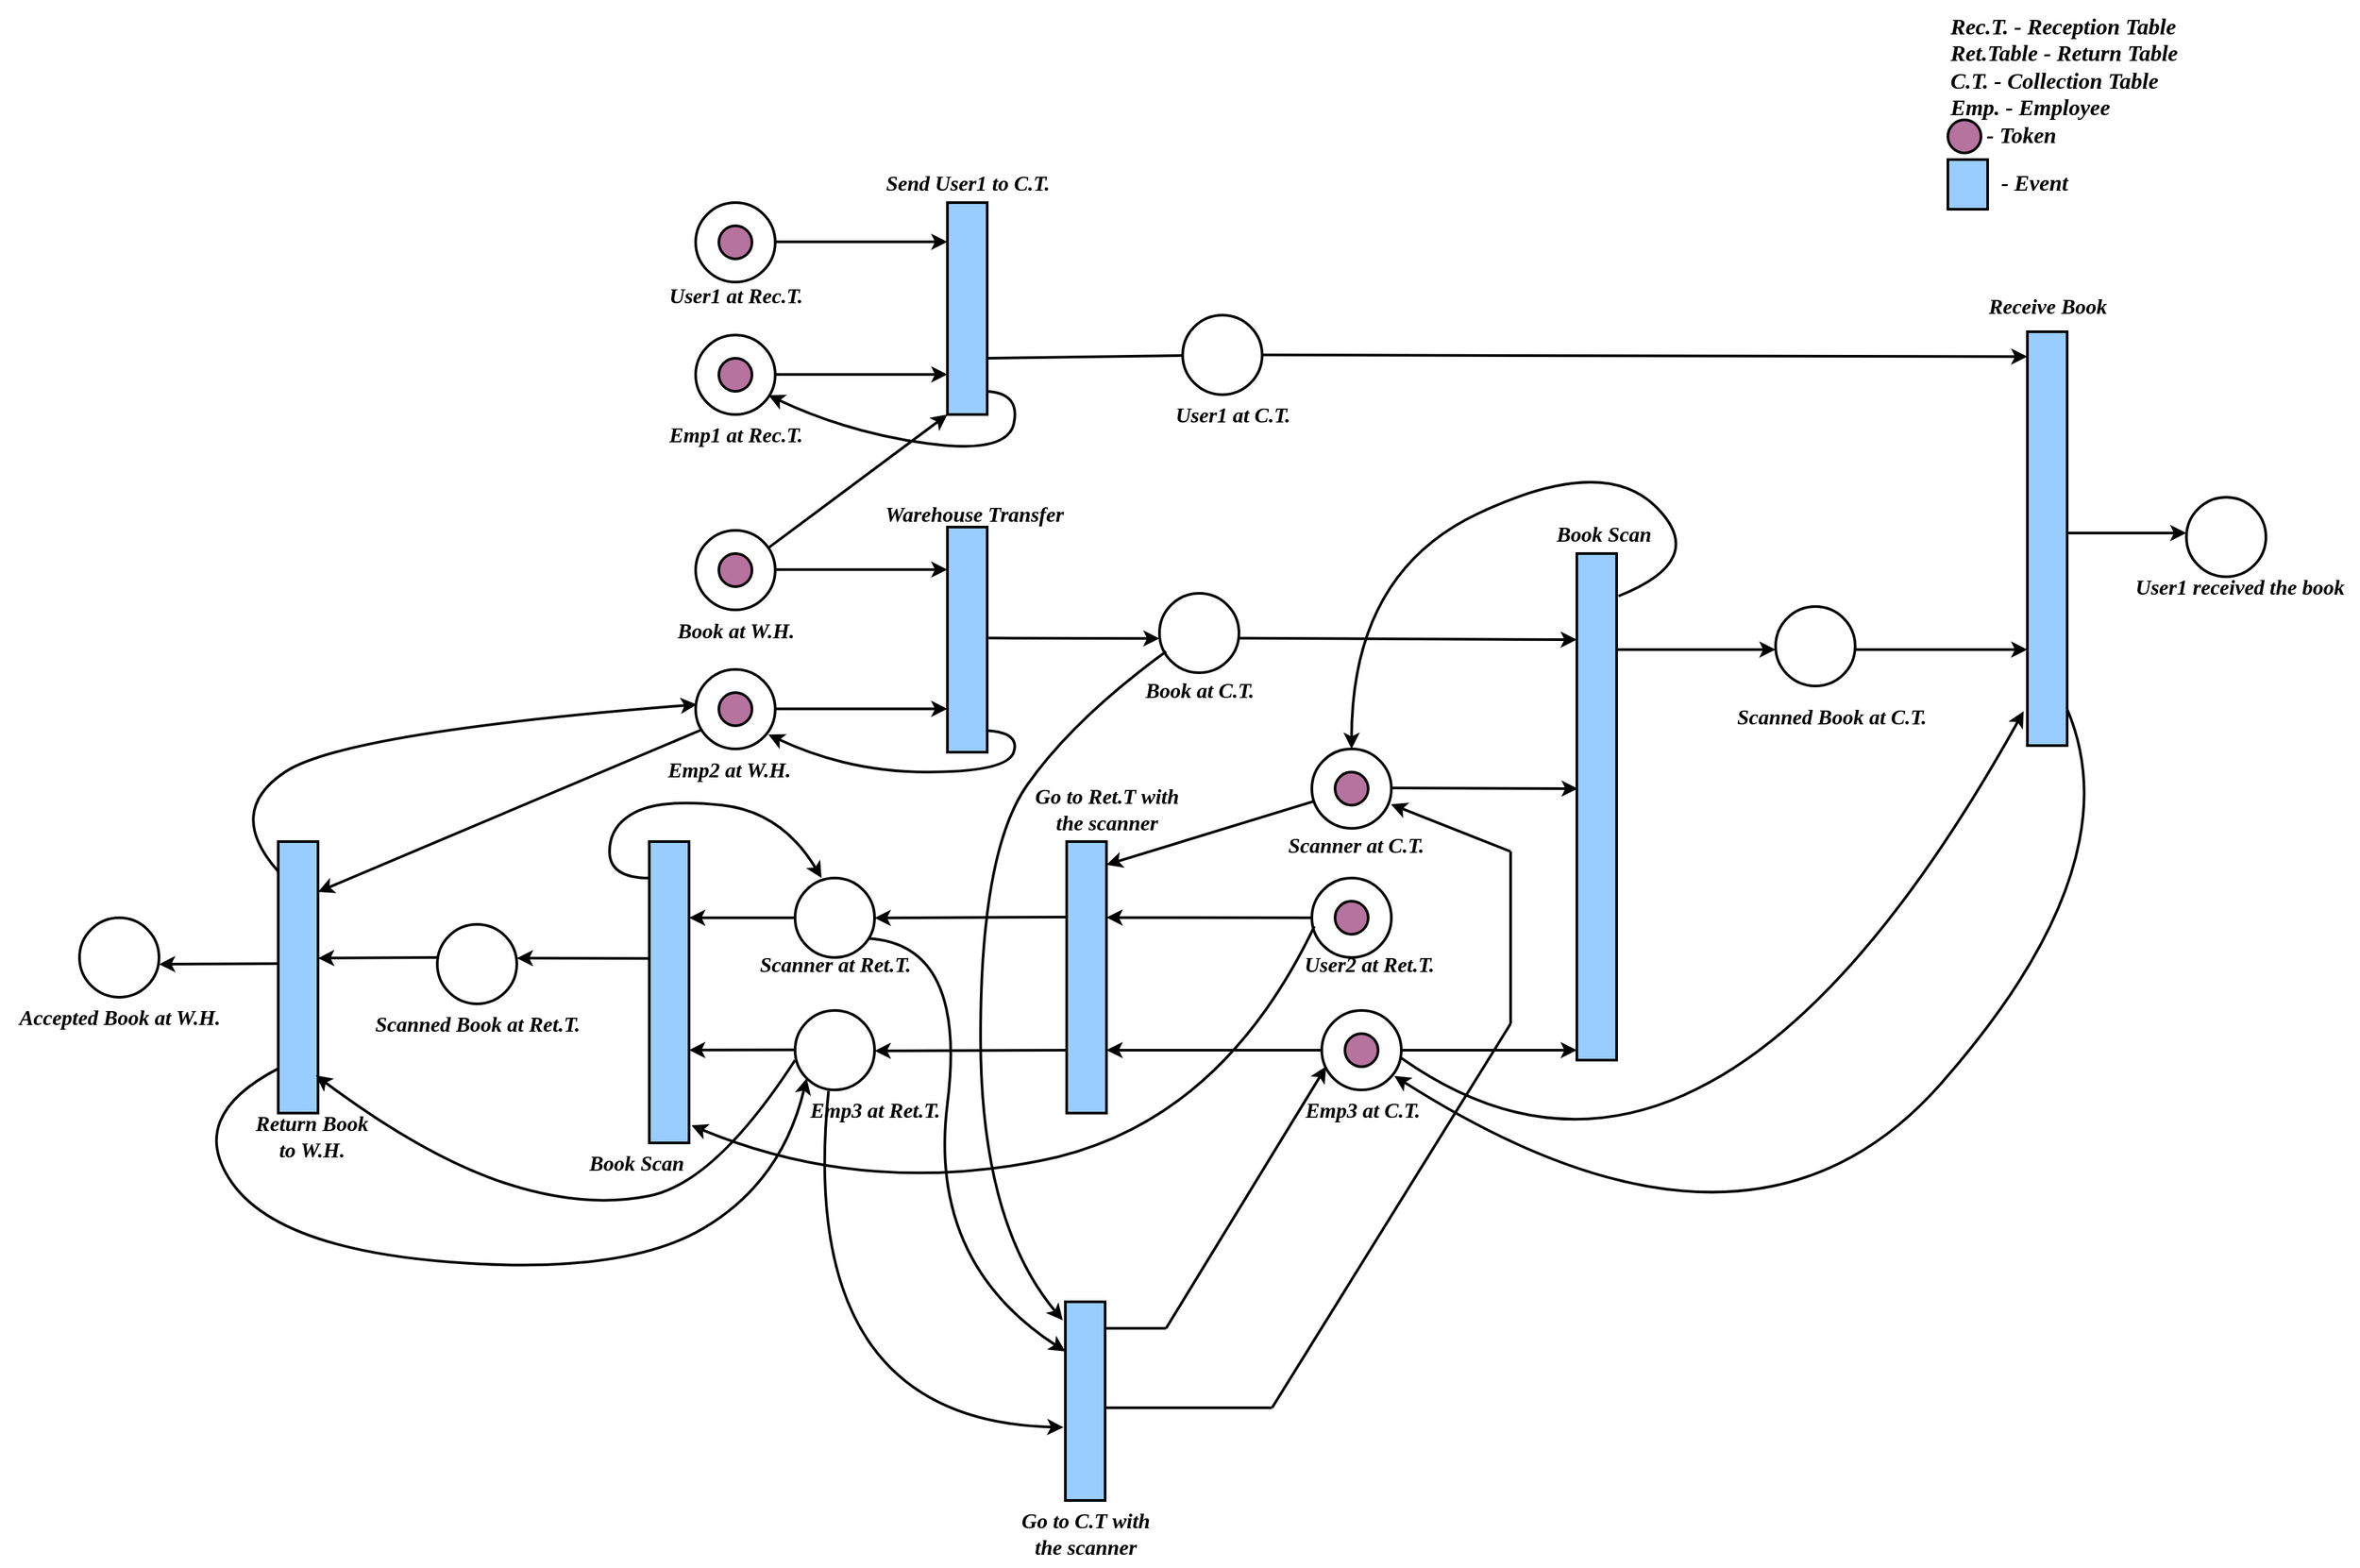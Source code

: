 <mxfile version="20.2.7" type="github">
  <diagram id="Ibv2He6hsy1mGw0Whq99" name="Page-1">
    <mxGraphModel dx="2858" dy="1053" grid="1" gridSize="10" guides="1" tooltips="1" connect="1" arrows="1" fold="1" page="1" pageScale="1" pageWidth="827" pageHeight="1169" math="0" shadow="0">
      <root>
        <mxCell id="0" />
        <mxCell id="1" parent="0" />
        <mxCell id="61GDngIpuByPLfd18OBp-8" value="" style="endArrow=classic;html=1;rounded=0;strokeWidth=2;" parent="1" edge="1">
          <mxGeometry width="50" height="50" relative="1" as="geometry">
            <mxPoint x="205" y="259.58" as="sourcePoint" />
            <mxPoint x="335" y="259.58" as="targetPoint" />
          </mxGeometry>
        </mxCell>
        <mxCell id="61GDngIpuByPLfd18OBp-9" value="" style="endArrow=classic;html=1;rounded=0;strokeWidth=2;" parent="1" edge="1">
          <mxGeometry width="50" height="50" relative="1" as="geometry">
            <mxPoint x="205" y="359.75" as="sourcePoint" />
            <mxPoint x="335" y="359.75" as="targetPoint" />
          </mxGeometry>
        </mxCell>
        <mxCell id="61GDngIpuByPLfd18OBp-10" value="" style="rounded=0;whiteSpace=wrap;html=1;fillColor=#99CCFF;fillStyle=solid;strokeWidth=2;" parent="1" vertex="1">
          <mxGeometry x="335" y="475" width="30" height="170" as="geometry" />
        </mxCell>
        <mxCell id="61GDngIpuByPLfd18OBp-11" value="" style="endArrow=classic;html=1;rounded=0;strokeWidth=2;" parent="1" edge="1">
          <mxGeometry width="50" height="50" relative="1" as="geometry">
            <mxPoint x="205" y="612.26" as="sourcePoint" />
            <mxPoint x="335" y="612.26" as="targetPoint" />
          </mxGeometry>
        </mxCell>
        <mxCell id="61GDngIpuByPLfd18OBp-12" value="" style="endArrow=classic;html=1;rounded=0;entryX=0;entryY=1;entryDx=0;entryDy=0;exitX=0.908;exitY=0.225;exitDx=0;exitDy=0;exitPerimeter=0;strokeWidth=2;" parent="1" source="61GDngIpuByPLfd18OBp-15" target="61GDngIpuByPLfd18OBp-13" edge="1">
          <mxGeometry width="50" height="50" relative="1" as="geometry">
            <mxPoint x="198.08" y="530.56" as="sourcePoint" />
            <mxPoint x="330" y="530.0" as="targetPoint" />
          </mxGeometry>
        </mxCell>
        <mxCell id="61GDngIpuByPLfd18OBp-13" value="" style="rounded=0;whiteSpace=wrap;html=1;fillColor=#99CCFF;fillStyle=solid;strokeWidth=2;" parent="1" vertex="1">
          <mxGeometry x="335" y="230" width="30" height="160" as="geometry" />
        </mxCell>
        <mxCell id="61GDngIpuByPLfd18OBp-15" value="" style="ellipse;whiteSpace=wrap;html=1;aspect=fixed;strokeWidth=2;" parent="1" vertex="1">
          <mxGeometry x="145" y="477.5" width="60" height="60" as="geometry" />
        </mxCell>
        <mxCell id="61GDngIpuByPLfd18OBp-16" value="" style="ellipse;whiteSpace=wrap;html=1;aspect=fixed;fillColor=#B5739D;strokeWidth=2;" parent="1" vertex="1">
          <mxGeometry x="162.5" y="495" width="25" height="25" as="geometry" />
        </mxCell>
        <mxCell id="61GDngIpuByPLfd18OBp-17" value="" style="ellipse;whiteSpace=wrap;html=1;aspect=fixed;strokeWidth=2;" parent="1" vertex="1">
          <mxGeometry x="145" y="582.5" width="60" height="60" as="geometry" />
        </mxCell>
        <mxCell id="61GDngIpuByPLfd18OBp-18" value="" style="ellipse;whiteSpace=wrap;html=1;aspect=fixed;fillColor=#B5739D;strokeWidth=2;" parent="1" vertex="1">
          <mxGeometry x="162.5" y="600" width="25" height="25" as="geometry" />
        </mxCell>
        <mxCell id="61GDngIpuByPLfd18OBp-19" value="" style="ellipse;whiteSpace=wrap;html=1;aspect=fixed;strokeWidth=2;" parent="1" vertex="1">
          <mxGeometry x="145" y="330" width="60" height="60" as="geometry" />
        </mxCell>
        <mxCell id="61GDngIpuByPLfd18OBp-20" value="" style="ellipse;whiteSpace=wrap;html=1;aspect=fixed;fillColor=#B5739D;strokeWidth=2;" parent="1" vertex="1">
          <mxGeometry x="162.5" y="347.5" width="25" height="25" as="geometry" />
        </mxCell>
        <mxCell id="61GDngIpuByPLfd18OBp-21" value="" style="ellipse;whiteSpace=wrap;html=1;aspect=fixed;strokeWidth=2;" parent="1" vertex="1">
          <mxGeometry x="145" y="230" width="60" height="60" as="geometry" />
        </mxCell>
        <mxCell id="61GDngIpuByPLfd18OBp-22" value="" style="ellipse;whiteSpace=wrap;html=1;aspect=fixed;fillColor=#B5739D;strokeWidth=2;" parent="1" vertex="1">
          <mxGeometry x="162.5" y="247.5" width="25" height="25" as="geometry" />
        </mxCell>
        <mxCell id="61GDngIpuByPLfd18OBp-25" value="" style="endArrow=classic;html=1;rounded=0;strokeWidth=2;exitX=1.038;exitY=0.493;exitDx=0;exitDy=0;exitPerimeter=0;entryX=0.001;entryY=0.568;entryDx=0;entryDy=0;entryPerimeter=0;" parent="1" source="61GDngIpuByPLfd18OBp-10" edge="1" target="61GDngIpuByPLfd18OBp-26">
          <mxGeometry width="50" height="50" relative="1" as="geometry">
            <mxPoint x="370" y="559" as="sourcePoint" />
            <mxPoint x="490" y="559.29" as="targetPoint" />
          </mxGeometry>
        </mxCell>
        <mxCell id="61GDngIpuByPLfd18OBp-26" value="" style="ellipse;whiteSpace=wrap;html=1;aspect=fixed;strokeWidth=2;" parent="1" vertex="1">
          <mxGeometry x="495" y="525" width="60" height="60" as="geometry" />
        </mxCell>
        <mxCell id="61GDngIpuByPLfd18OBp-28" value="" style="rounded=0;whiteSpace=wrap;html=1;fillColor=#99CCFF;fillStyle=solid;strokeWidth=2;" parent="1" vertex="1">
          <mxGeometry x="1150" y="327.5" width="30" height="312.5" as="geometry" />
        </mxCell>
        <mxCell id="61GDngIpuByPLfd18OBp-29" value="" style="endArrow=classic;html=1;rounded=0;entryX=0;entryY=0.17;entryDx=0;entryDy=0;entryPerimeter=0;strokeWidth=2;exitX=1.003;exitY=0.565;exitDx=0;exitDy=0;exitPerimeter=0;" parent="1" target="61GDngIpuByPLfd18OBp-35" edge="1" source="61GDngIpuByPLfd18OBp-26">
          <mxGeometry width="50" height="50" relative="1" as="geometry">
            <mxPoint x="550" y="557" as="sourcePoint" />
            <mxPoint x="680.0" y="557.14" as="targetPoint" />
          </mxGeometry>
        </mxCell>
        <mxCell id="61GDngIpuByPLfd18OBp-30" value="" style="endArrow=classic;html=1;rounded=0;strokeWidth=2;" parent="1" edge="1">
          <mxGeometry width="50" height="50" relative="1" as="geometry">
            <mxPoint x="830" y="567.5" as="sourcePoint" />
            <mxPoint x="960.0" y="567.5" as="targetPoint" />
          </mxGeometry>
        </mxCell>
        <mxCell id="61GDngIpuByPLfd18OBp-31" value="" style="ellipse;whiteSpace=wrap;html=1;aspect=fixed;strokeWidth=2;" parent="1" vertex="1">
          <mxGeometry x="1270" y="452.5" width="60" height="60" as="geometry" />
        </mxCell>
        <mxCell id="61GDngIpuByPLfd18OBp-33" value="" style="endArrow=classic;html=1;rounded=0;strokeWidth=2;" parent="1" edge="1">
          <mxGeometry width="50" height="50" relative="1" as="geometry">
            <mxPoint x="1020" y="567.5" as="sourcePoint" />
            <mxPoint x="1150" y="567.5" as="targetPoint" />
          </mxGeometry>
        </mxCell>
        <mxCell id="61GDngIpuByPLfd18OBp-34" value="" style="endArrow=classic;html=1;rounded=0;startArrow=none;strokeWidth=2;entryX=0;entryY=0.06;entryDx=0;entryDy=0;entryPerimeter=0;" parent="1" source="uEwCR89rbXlBpg6kq5fm-10" edge="1" target="61GDngIpuByPLfd18OBp-28">
          <mxGeometry width="50" height="50" relative="1" as="geometry">
            <mxPoint x="365" y="347.5" as="sourcePoint" />
            <mxPoint x="1030" y="345" as="targetPoint" />
          </mxGeometry>
        </mxCell>
        <mxCell id="61GDngIpuByPLfd18OBp-35" value="" style="rounded=0;whiteSpace=wrap;html=1;fillColor=#99CCFF;fillStyle=solid;strokeWidth=2;" parent="1" vertex="1">
          <mxGeometry x="810" y="495" width="30" height="382.5" as="geometry" />
        </mxCell>
        <mxCell id="61GDngIpuByPLfd18OBp-36" value="" style="ellipse;whiteSpace=wrap;html=1;aspect=fixed;strokeWidth=2;" parent="1" vertex="1">
          <mxGeometry x="610" y="642.5" width="60" height="60" as="geometry" />
        </mxCell>
        <mxCell id="61GDngIpuByPLfd18OBp-37" value="" style="ellipse;whiteSpace=wrap;html=1;aspect=fixed;strokeWidth=2;" parent="1" vertex="1">
          <mxGeometry x="617.5" y="840" width="60" height="60" as="geometry" />
        </mxCell>
        <mxCell id="61GDngIpuByPLfd18OBp-38" value="" style="endArrow=classic;html=1;rounded=0;entryX=0.024;entryY=0.464;entryDx=0;entryDy=0;entryPerimeter=0;strokeWidth=2;" parent="1" edge="1" target="61GDngIpuByPLfd18OBp-35">
          <mxGeometry width="50" height="50" relative="1" as="geometry">
            <mxPoint x="670" y="672.02" as="sourcePoint" />
            <mxPoint x="806.67" y="672.157" as="targetPoint" />
          </mxGeometry>
        </mxCell>
        <mxCell id="61GDngIpuByPLfd18OBp-39" value="" style="endArrow=classic;html=1;rounded=0;exitX=1;exitY=0.5;exitDx=0;exitDy=0;strokeWidth=2;" parent="1" source="61GDngIpuByPLfd18OBp-37" edge="1">
          <mxGeometry width="50" height="50" relative="1" as="geometry">
            <mxPoint x="680.83" y="869.52" as="sourcePoint" />
            <mxPoint x="810" y="870" as="targetPoint" />
          </mxGeometry>
        </mxCell>
        <mxCell id="61GDngIpuByPLfd18OBp-40" value="" style="ellipse;whiteSpace=wrap;html=1;aspect=fixed;fillColor=#B5739D;strokeWidth=2;" parent="1" vertex="1">
          <mxGeometry x="627.5" y="660" width="25" height="25" as="geometry" />
        </mxCell>
        <mxCell id="61GDngIpuByPLfd18OBp-41" value="" style="ellipse;whiteSpace=wrap;html=1;aspect=fixed;fillColor=#B5739D;strokeWidth=2;" parent="1" vertex="1">
          <mxGeometry x="635" y="857.5" width="25" height="25" as="geometry" />
        </mxCell>
        <mxCell id="61GDngIpuByPLfd18OBp-42" value="" style="endArrow=classic;html=1;rounded=0;strokeWidth=2;exitX=0;exitY=0.5;exitDx=0;exitDy=0;entryX=0.999;entryY=0.768;entryDx=0;entryDy=0;entryPerimeter=0;" parent="1" edge="1" target="61GDngIpuByPLfd18OBp-45" source="61GDngIpuByPLfd18OBp-37">
          <mxGeometry width="50" height="50" relative="1" as="geometry">
            <mxPoint x="552.5" y="869.52" as="sourcePoint" />
            <mxPoint x="462.5" y="870" as="targetPoint" />
          </mxGeometry>
        </mxCell>
        <mxCell id="61GDngIpuByPLfd18OBp-43" value="" style="endArrow=classic;html=1;rounded=0;strokeWidth=2;startArrow=none;exitX=0.038;exitY=0.655;exitDx=0;exitDy=0;exitPerimeter=0;" parent="1" edge="1" source="61GDngIpuByPLfd18OBp-36">
          <mxGeometry width="50" height="50" relative="1" as="geometry">
            <mxPoint x="487.118" y="712.5" as="sourcePoint" />
            <mxPoint x="455" y="730" as="targetPoint" />
          </mxGeometry>
        </mxCell>
        <mxCell id="61GDngIpuByPLfd18OBp-45" value="" style="rounded=0;whiteSpace=wrap;html=1;fillColor=#99CCFF;fillStyle=solid;strokeWidth=2;" parent="1" vertex="1">
          <mxGeometry x="425" y="712.5" width="30" height="205" as="geometry" />
        </mxCell>
        <mxCell id="61GDngIpuByPLfd18OBp-46" value="" style="ellipse;whiteSpace=wrap;html=1;aspect=fixed;strokeWidth=2;" parent="1" vertex="1">
          <mxGeometry x="610" y="740" width="60" height="60" as="geometry" />
        </mxCell>
        <mxCell id="61GDngIpuByPLfd18OBp-47" value="" style="ellipse;whiteSpace=wrap;html=1;aspect=fixed;fillColor=#B5739D;strokeWidth=2;" parent="1" vertex="1">
          <mxGeometry x="627.5" y="757.5" width="25" height="25" as="geometry" />
        </mxCell>
        <mxCell id="61GDngIpuByPLfd18OBp-48" value="" style="endArrow=classic;html=1;rounded=0;strokeWidth=2;exitX=0;exitY=0.5;exitDx=0;exitDy=0;" parent="1" edge="1" source="61GDngIpuByPLfd18OBp-46">
          <mxGeometry width="50" height="50" relative="1" as="geometry">
            <mxPoint x="545" y="769.33" as="sourcePoint" />
            <mxPoint x="455" y="769.81" as="targetPoint" />
          </mxGeometry>
        </mxCell>
        <mxCell id="61GDngIpuByPLfd18OBp-49" value="" style="ellipse;whiteSpace=wrap;html=1;aspect=fixed;strokeWidth=2;" parent="1" vertex="1">
          <mxGeometry x="220" y="740" width="60" height="60" as="geometry" />
        </mxCell>
        <mxCell id="61GDngIpuByPLfd18OBp-51" value="" style="endArrow=classic;html=1;rounded=0;strokeWidth=2;exitX=-0.016;exitY=0.278;exitDx=0;exitDy=0;exitPerimeter=0;" parent="1" edge="1" source="61GDngIpuByPLfd18OBp-45">
          <mxGeometry width="50" height="50" relative="1" as="geometry">
            <mxPoint x="420" y="770" as="sourcePoint" />
            <mxPoint x="280" y="770.15" as="targetPoint" />
          </mxGeometry>
        </mxCell>
        <mxCell id="61GDngIpuByPLfd18OBp-52" value="" style="ellipse;whiteSpace=wrap;html=1;aspect=fixed;strokeWidth=2;" parent="1" vertex="1">
          <mxGeometry x="220" y="840" width="60" height="60" as="geometry" />
        </mxCell>
        <mxCell id="61GDngIpuByPLfd18OBp-54" value="" style="endArrow=classic;html=1;rounded=0;strokeWidth=2;exitX=-0.018;exitY=0.768;exitDx=0;exitDy=0;exitPerimeter=0;" parent="1" edge="1" source="61GDngIpuByPLfd18OBp-45">
          <mxGeometry width="50" height="50" relative="1" as="geometry">
            <mxPoint x="420" y="870" as="sourcePoint" />
            <mxPoint x="280" y="870.48" as="targetPoint" />
          </mxGeometry>
        </mxCell>
        <mxCell id="61GDngIpuByPLfd18OBp-56" value="" style="endArrow=classic;html=1;rounded=0;strokeWidth=2;" parent="1" edge="1">
          <mxGeometry width="50" height="50" relative="1" as="geometry">
            <mxPoint x="220" y="770" as="sourcePoint" />
            <mxPoint x="140" y="770.0" as="targetPoint" />
          </mxGeometry>
        </mxCell>
        <mxCell id="61GDngIpuByPLfd18OBp-57" value="" style="endArrow=classic;html=1;rounded=0;strokeWidth=2;" parent="1" edge="1">
          <mxGeometry width="50" height="50" relative="1" as="geometry">
            <mxPoint x="220" y="869.69" as="sourcePoint" />
            <mxPoint x="140" y="869.93" as="targetPoint" />
          </mxGeometry>
        </mxCell>
        <mxCell id="61GDngIpuByPLfd18OBp-58" value="" style="rounded=0;whiteSpace=wrap;html=1;fillColor=#99CCFF;fillStyle=solid;strokeWidth=2;" parent="1" vertex="1">
          <mxGeometry x="-170" y="712.5" width="30" height="205" as="geometry" />
        </mxCell>
        <mxCell id="61GDngIpuByPLfd18OBp-59" value="" style="endArrow=classic;html=1;rounded=0;exitX=-0.024;exitY=0.388;exitDx=0;exitDy=0;exitPerimeter=0;strokeWidth=2;" parent="1" source="61GDngIpuByPLfd18OBp-61" edge="1">
          <mxGeometry width="50" height="50" relative="1" as="geometry">
            <mxPoint x="100" y="800.0" as="sourcePoint" />
            <mxPoint x="10" y="800.48" as="targetPoint" />
          </mxGeometry>
        </mxCell>
        <mxCell id="61GDngIpuByPLfd18OBp-60" value="" style="ellipse;whiteSpace=wrap;html=1;aspect=fixed;strokeWidth=2;" parent="1" vertex="1">
          <mxGeometry x="-50" y="775" width="60" height="60" as="geometry" />
        </mxCell>
        <mxCell id="61GDngIpuByPLfd18OBp-61" value="" style="rounded=0;whiteSpace=wrap;html=1;fillColor=#99CCFF;fillStyle=solid;strokeWidth=2;" parent="1" vertex="1">
          <mxGeometry x="110" y="712.5" width="30" height="227.5" as="geometry" />
        </mxCell>
        <mxCell id="61GDngIpuByPLfd18OBp-63" value="" style="endArrow=classic;html=1;rounded=0;strokeWidth=2;" parent="1" edge="1">
          <mxGeometry width="50" height="50" relative="1" as="geometry">
            <mxPoint x="-50" y="800" as="sourcePoint" />
            <mxPoint x="-140" y="800.48" as="targetPoint" />
          </mxGeometry>
        </mxCell>
        <mxCell id="61GDngIpuByPLfd18OBp-64" value="" style="endArrow=classic;html=1;rounded=0;exitX=0.086;exitY=0.754;exitDx=0;exitDy=0;exitPerimeter=0;strokeWidth=2;" parent="1" source="61GDngIpuByPLfd18OBp-17" edge="1">
          <mxGeometry width="50" height="50" relative="1" as="geometry">
            <mxPoint x="-50" y="750" as="sourcePoint" />
            <mxPoint x="-140" y="750.48" as="targetPoint" />
          </mxGeometry>
        </mxCell>
        <mxCell id="61GDngIpuByPLfd18OBp-65" value="" style="ellipse;whiteSpace=wrap;html=1;aspect=fixed;strokeWidth=2;" parent="1" vertex="1">
          <mxGeometry x="-320" y="770" width="60" height="60" as="geometry" />
        </mxCell>
        <mxCell id="61GDngIpuByPLfd18OBp-66" value="" style="endArrow=classic;html=1;rounded=0;strokeWidth=2;" parent="1" edge="1">
          <mxGeometry width="50" height="50" relative="1" as="geometry">
            <mxPoint x="-170" y="804.62" as="sourcePoint" />
            <mxPoint x="-260" y="805.1" as="targetPoint" />
          </mxGeometry>
        </mxCell>
        <mxCell id="61GDngIpuByPLfd18OBp-73" value="" style="curved=1;endArrow=classic;html=1;rounded=0;entryX=-0.047;entryY=0.632;entryDx=0;entryDy=0;entryPerimeter=0;exitX=0.421;exitY=1.012;exitDx=0;exitDy=0;exitPerimeter=0;strokeWidth=2;" parent="1" source="61GDngIpuByPLfd18OBp-52" target="61GDngIpuByPLfd18OBp-75" edge="1">
          <mxGeometry width="50" height="50" relative="1" as="geometry">
            <mxPoint x="220" y="880" as="sourcePoint" />
            <mxPoint x="370" y="970" as="targetPoint" />
            <Array as="points">
              <mxPoint x="220" y="1150" />
            </Array>
          </mxGeometry>
        </mxCell>
        <mxCell id="61GDngIpuByPLfd18OBp-74" value="" style="curved=1;endArrow=classic;html=1;rounded=0;exitX=0.92;exitY=0.761;exitDx=0;exitDy=0;exitPerimeter=0;entryX=0;entryY=0.25;entryDx=0;entryDy=0;strokeWidth=2;" parent="1" source="61GDngIpuByPLfd18OBp-49" target="61GDngIpuByPLfd18OBp-75" edge="1">
          <mxGeometry width="50" height="50" relative="1" as="geometry">
            <mxPoint x="260" y="800" as="sourcePoint" />
            <mxPoint x="370" y="940" as="targetPoint" />
            <Array as="points">
              <mxPoint x="350" y="790" />
              <mxPoint x="320" y="1030" />
            </Array>
          </mxGeometry>
        </mxCell>
        <mxCell id="61GDngIpuByPLfd18OBp-75" value="" style="rounded=0;whiteSpace=wrap;html=1;fillColor=#99CCFF;fillStyle=solid;strokeWidth=2;" parent="1" vertex="1">
          <mxGeometry x="424" y="1060" width="30" height="150" as="geometry" />
        </mxCell>
        <mxCell id="uEwCR89rbXlBpg6kq5fm-4" value="" style="endArrow=classic;html=1;rounded=0;strokeWidth=2;" parent="1" edge="1">
          <mxGeometry width="50" height="50" relative="1" as="geometry">
            <mxPoint x="205" y="507.07" as="sourcePoint" />
            <mxPoint x="335" y="507.07" as="targetPoint" />
          </mxGeometry>
        </mxCell>
        <mxCell id="uEwCR89rbXlBpg6kq5fm-5" value="User1 at Rec.T." style="text;html=1;align=center;verticalAlign=middle;resizable=0;points=[];autosize=1;strokeColor=none;fillColor=none;fontFamily=Times New Roman;fontSize=16;fontStyle=3;strokeWidth=2;" parent="1" vertex="1">
          <mxGeometry x="115" y="285" width="120" height="30" as="geometry" />
        </mxCell>
        <mxCell id="uEwCR89rbXlBpg6kq5fm-6" value="Emp1 at Rec.T." style="text;html=1;align=center;verticalAlign=middle;resizable=0;points=[];autosize=1;strokeColor=none;fillColor=none;fontFamily=Times New Roman;fontSize=16;fontStyle=3;strokeWidth=2;" parent="1" vertex="1">
          <mxGeometry x="115" y="390" width="120" height="30" as="geometry" />
        </mxCell>
        <mxCell id="uEwCR89rbXlBpg6kq5fm-7" value="Book at W.H." style="text;html=1;align=center;verticalAlign=middle;resizable=0;points=[];autosize=1;strokeColor=none;fillColor=none;fontFamily=Times New Roman;fontSize=16;fontStyle=3;strokeWidth=2;" parent="1" vertex="1">
          <mxGeometry x="120" y="537.5" width="110" height="30" as="geometry" />
        </mxCell>
        <mxCell id="uEwCR89rbXlBpg6kq5fm-8" value="Emp2 at W.H." style="text;html=1;align=center;verticalAlign=middle;resizable=0;points=[];autosize=1;strokeColor=none;fillColor=none;fontFamily=Times New Roman;fontSize=16;fontStyle=3;strokeWidth=2;" parent="1" vertex="1">
          <mxGeometry x="110" y="642.5" width="120" height="30" as="geometry" />
        </mxCell>
        <mxCell id="uEwCR89rbXlBpg6kq5fm-9" value="Send User1 to C.T." style="text;html=1;align=center;verticalAlign=middle;resizable=0;points=[];autosize=1;strokeColor=none;fillColor=none;fontFamily=Times New Roman;fontSize=16;fontStyle=3;strokeWidth=2;" parent="1" vertex="1">
          <mxGeometry x="275" y="200" width="150" height="30" as="geometry" />
        </mxCell>
        <mxCell id="uEwCR89rbXlBpg6kq5fm-10" value="" style="ellipse;whiteSpace=wrap;html=1;aspect=fixed;strokeWidth=2;" parent="1" vertex="1">
          <mxGeometry x="512.5" y="315" width="60" height="60" as="geometry" />
        </mxCell>
        <mxCell id="uEwCR89rbXlBpg6kq5fm-11" value="" style="endArrow=none;html=1;rounded=0;strokeWidth=2;" parent="1" target="uEwCR89rbXlBpg6kq5fm-10" edge="1">
          <mxGeometry width="50" height="50" relative="1" as="geometry">
            <mxPoint x="365" y="347.5" as="sourcePoint" />
            <mxPoint x="1035" y="350.0" as="targetPoint" />
          </mxGeometry>
        </mxCell>
        <mxCell id="uEwCR89rbXlBpg6kq5fm-12" value="User1 at C.T." style="text;html=1;align=center;verticalAlign=middle;resizable=0;points=[];autosize=1;strokeColor=none;fillColor=none;fontFamily=Times New Roman;fontSize=16;fontStyle=3;strokeWidth=2;" parent="1" vertex="1">
          <mxGeometry x="495" y="375" width="110" height="30" as="geometry" />
        </mxCell>
        <mxCell id="uEwCR89rbXlBpg6kq5fm-13" value="Receive Book" style="text;html=1;align=center;verticalAlign=middle;resizable=0;points=[];autosize=1;strokeColor=none;fillColor=none;fontFamily=Times New Roman;fontSize=16;fontStyle=3;strokeWidth=2;" parent="1" vertex="1">
          <mxGeometry x="1110" y="292.5" width="110" height="30" as="geometry" />
        </mxCell>
        <mxCell id="uEwCR89rbXlBpg6kq5fm-14" value="Warehouse Transfer" style="text;html=1;align=center;verticalAlign=middle;resizable=0;points=[];autosize=1;strokeColor=none;fillColor=none;fontFamily=Times New Roman;fontSize=16;fontStyle=3;strokeWidth=2;" parent="1" vertex="1">
          <mxGeometry x="275" y="450" width="160" height="30" as="geometry" />
        </mxCell>
        <mxCell id="uEwCR89rbXlBpg6kq5fm-15" value="Book at C.T." style="text;html=1;align=center;verticalAlign=middle;resizable=0;points=[];autosize=1;strokeColor=none;fillColor=none;fontFamily=Times New Roman;fontSize=16;fontStyle=3;strokeWidth=2;" parent="1" vertex="1">
          <mxGeometry x="470" y="582.5" width="110" height="30" as="geometry" />
        </mxCell>
        <mxCell id="uEwCR89rbXlBpg6kq5fm-18" value="Book Scan" style="text;html=1;align=center;verticalAlign=middle;resizable=0;points=[];autosize=1;strokeColor=none;fillColor=none;fontFamily=Times New Roman;fontSize=16;fontStyle=3;strokeWidth=2;" parent="1" vertex="1">
          <mxGeometry x="780" y="465" width="100" height="30" as="geometry" />
        </mxCell>
        <mxCell id="uEwCR89rbXlBpg6kq5fm-20" value="Scanner at C.T." style="text;html=1;align=center;verticalAlign=middle;resizable=0;points=[];autosize=1;strokeColor=none;fillColor=none;fontFamily=Times New Roman;fontSize=16;fontStyle=3;strokeWidth=2;" parent="1" vertex="1">
          <mxGeometry x="577.5" y="700" width="130" height="30" as="geometry" />
        </mxCell>
        <mxCell id="uEwCR89rbXlBpg6kq5fm-21" value="Emp3 at C.T." style="text;html=1;align=center;verticalAlign=middle;resizable=0;points=[];autosize=1;strokeColor=none;fillColor=none;fontFamily=Times New Roman;fontSize=16;fontStyle=3;strokeWidth=2;" parent="1" vertex="1">
          <mxGeometry x="592.5" y="900" width="110" height="30" as="geometry" />
        </mxCell>
        <mxCell id="uEwCR89rbXlBpg6kq5fm-22" value="User2 at Ret.T." style="text;html=1;align=center;verticalAlign=middle;resizable=0;points=[];autosize=1;strokeColor=none;fillColor=none;fontFamily=Times New Roman;fontSize=16;fontStyle=3;strokeWidth=2;" parent="1" vertex="1">
          <mxGeometry x="592.5" y="790" width="120" height="30" as="geometry" />
        </mxCell>
        <mxCell id="uEwCR89rbXlBpg6kq5fm-23" value="Book Scan" style="text;html=1;align=center;verticalAlign=middle;resizable=0;points=[];autosize=1;strokeColor=none;fillColor=none;fontFamily=Times New Roman;fontSize=16;fontStyle=3;strokeWidth=2;" parent="1" vertex="1">
          <mxGeometry x="50" y="940" width="100" height="30" as="geometry" />
        </mxCell>
        <mxCell id="uEwCR89rbXlBpg6kq5fm-24" value="Scanned Book at Ret.T." style="text;html=1;align=center;verticalAlign=middle;resizable=0;points=[];autosize=1;strokeColor=none;fillColor=none;fontFamily=Times New Roman;fontSize=16;fontStyle=3;strokeWidth=2;" parent="1" vertex="1">
          <mxGeometry x="-110" y="835" width="180" height="30" as="geometry" />
        </mxCell>
        <mxCell id="uEwCR89rbXlBpg6kq5fm-25" value="Accepted Book at W.H." style="text;html=1;align=center;verticalAlign=middle;resizable=0;points=[];autosize=1;strokeColor=none;fillColor=none;fontFamily=Times New Roman;fontSize=16;fontStyle=3;strokeWidth=2;" parent="1" vertex="1">
          <mxGeometry x="-380" y="830" width="180" height="30" as="geometry" />
        </mxCell>
        <mxCell id="uEwCR89rbXlBpg6kq5fm-26" value="" style="curved=1;endArrow=classic;html=1;rounded=0;fontFamily=Times New Roman;fontSize=14;entryX=1.061;entryY=0.942;entryDx=0;entryDy=0;entryPerimeter=0;strokeWidth=2;exitX=0.032;exitY=0.608;exitDx=0;exitDy=0;exitPerimeter=0;" parent="1" target="61GDngIpuByPLfd18OBp-61" edge="1" source="61GDngIpuByPLfd18OBp-46">
          <mxGeometry width="50" height="50" relative="1" as="geometry">
            <mxPoint x="610" y="780" as="sourcePoint" />
            <mxPoint x="470" y="945" as="targetPoint" />
            <Array as="points">
              <mxPoint x="540" y="927" />
              <mxPoint x="270" y="980" />
            </Array>
          </mxGeometry>
        </mxCell>
        <mxCell id="uEwCR89rbXlBpg6kq5fm-28" value="Emp3 at Ret.T." style="text;html=1;align=center;verticalAlign=middle;resizable=0;points=[];autosize=1;strokeColor=none;fillColor=none;fontFamily=Times New Roman;fontSize=16;fontStyle=3;strokeWidth=2;" parent="1" vertex="1">
          <mxGeometry x="220" y="900" width="120" height="30" as="geometry" />
        </mxCell>
        <mxCell id="uEwCR89rbXlBpg6kq5fm-29" value="Scanner at Ret.T." style="text;html=1;align=center;verticalAlign=middle;resizable=0;points=[];autosize=1;strokeColor=none;fillColor=none;fontFamily=Times New Roman;fontSize=16;fontStyle=3;strokeWidth=2;" parent="1" vertex="1">
          <mxGeometry x="180" y="790" width="140" height="30" as="geometry" />
        </mxCell>
        <mxCell id="uEwCR89rbXlBpg6kq5fm-32" value="Scanned Book at C.T." style="text;html=1;align=center;verticalAlign=middle;resizable=0;points=[];autosize=1;strokeColor=none;fillColor=none;fontFamily=Times New Roman;fontSize=16;fontStyle=3;strokeWidth=2;" parent="1" vertex="1">
          <mxGeometry x="917" y="602.5" width="170" height="30" as="geometry" />
        </mxCell>
        <mxCell id="uEwCR89rbXlBpg6kq5fm-34" value="Return Book &lt;br&gt;to W.H." style="text;html=1;align=center;verticalAlign=middle;resizable=0;points=[];autosize=1;strokeColor=none;fillColor=none;fontFamily=Times New Roman;fontSize=16;fontStyle=3;strokeWidth=2;" parent="1" vertex="1">
          <mxGeometry x="-200" y="910" width="110" height="50" as="geometry" />
        </mxCell>
        <mxCell id="uEwCR89rbXlBpg6kq5fm-36" value="Go to C.T with &lt;br style=&quot;font-size: 16px;&quot;&gt;the scanner" style="text;html=1;align=center;verticalAlign=middle;resizable=0;points=[];autosize=1;strokeColor=none;fillColor=none;fontFamily=Times New Roman;fontSize=16;fontStyle=3;strokeWidth=2;" parent="1" vertex="1">
          <mxGeometry x="379" y="1210" width="120" height="50" as="geometry" />
        </mxCell>
        <mxCell id="uEwCR89rbXlBpg6kq5fm-37" value="" style="endArrow=classic;html=1;rounded=0;strokeWidth=2;" parent="1" edge="1">
          <mxGeometry width="50" height="50" relative="1" as="geometry">
            <mxPoint x="1180" y="479.5" as="sourcePoint" />
            <mxPoint x="1270" y="479.5" as="targetPoint" />
          </mxGeometry>
        </mxCell>
        <mxCell id="uEwCR89rbXlBpg6kq5fm-38" value="User1 received the book" style="text;html=1;align=center;verticalAlign=middle;resizable=0;points=[];autosize=1;strokeColor=none;fillColor=none;fontFamily=Times New Roman;fontSize=16;fontStyle=3;strokeWidth=2;" parent="1" vertex="1">
          <mxGeometry x="1220" y="505" width="180" height="30" as="geometry" />
        </mxCell>
        <mxCell id="uEwCR89rbXlBpg6kq5fm-39" value="&lt;font style=&quot;font-size: 17px;&quot;&gt;Rec.T. - Reception Table&lt;br style=&quot;font-size: 17px;&quot;&gt;Ret.Table - Return Table&lt;br style=&quot;font-size: 17px;&quot;&gt;C.T. - Collection Table&lt;br&gt;Emp. - Employee&lt;br&gt;&lt;/font&gt;" style="text;html=1;align=left;verticalAlign=middle;resizable=0;points=[];autosize=1;strokeColor=none;fillColor=none;fontFamily=Times New Roman;fontSize=17;fontStyle=3" parent="1" vertex="1">
          <mxGeometry x="1090" y="77.5" width="200" height="100" as="geometry" />
        </mxCell>
        <mxCell id="uEwCR89rbXlBpg6kq5fm-40" value="" style="ellipse;whiteSpace=wrap;html=1;aspect=fixed;fillColor=#B5739D;fontSize=16;strokeWidth=2;" parent="1" vertex="1">
          <mxGeometry x="1090" y="167.5" width="25" height="25" as="geometry" />
        </mxCell>
        <mxCell id="uEwCR89rbXlBpg6kq5fm-41" value="&lt;i style=&quot;font-size: 17px;&quot;&gt;&lt;b style=&quot;font-size: 17px;&quot;&gt;- Token&lt;/b&gt;&lt;/i&gt;" style="text;html=1;align=center;verticalAlign=middle;resizable=0;points=[];autosize=1;strokeColor=none;fillColor=none;fontSize=17;fontFamily=Times New Roman;strokeWidth=2;" parent="1" vertex="1">
          <mxGeometry x="1105" y="165" width="80" height="30" as="geometry" />
        </mxCell>
        <mxCell id="uEwCR89rbXlBpg6kq5fm-42" value="" style="rounded=0;whiteSpace=wrap;html=1;fillColor=#99CCFF;fillStyle=solid;fontSize=16;strokeWidth=2;" parent="1" vertex="1">
          <mxGeometry x="1090" y="197.5" width="30" height="37.5" as="geometry" />
        </mxCell>
        <mxCell id="uEwCR89rbXlBpg6kq5fm-43" value="&lt;i style=&quot;font-size: 17px;&quot;&gt;&lt;b style=&quot;font-size: 17px;&quot;&gt;- Event&lt;/b&gt;&lt;/i&gt;" style="text;html=1;align=center;verticalAlign=middle;resizable=0;points=[];autosize=1;strokeColor=none;fillColor=none;fontSize=17;fontFamily=Times New Roman;strokeWidth=2;" parent="1" vertex="1">
          <mxGeometry x="1120" y="201.25" width="70" height="30" as="geometry" />
        </mxCell>
        <mxCell id="WTZg8vodHWXvsopliwFr-1" value="" style="ellipse;whiteSpace=wrap;html=1;aspect=fixed;strokeWidth=2;" parent="1" vertex="1">
          <mxGeometry x="960" y="535" width="60" height="60" as="geometry" />
        </mxCell>
        <mxCell id="_4d5Z4Bp8XMTdCWM_vin-3" value="" style="curved=1;endArrow=classic;html=1;rounded=0;strokeWidth=2;entryX=0.914;entryY=0.819;entryDx=0;entryDy=0;entryPerimeter=0;exitX=0.978;exitY=0.904;exitDx=0;exitDy=0;exitPerimeter=0;" parent="1" source="61GDngIpuByPLfd18OBp-10" target="61GDngIpuByPLfd18OBp-17" edge="1">
          <mxGeometry width="50" height="50" relative="1" as="geometry">
            <mxPoint x="400" y="640" as="sourcePoint" />
            <mxPoint x="255" y="645" as="targetPoint" />
            <Array as="points">
              <mxPoint x="390" y="630" />
              <mxPoint x="380" y="660" />
              <mxPoint x="260" y="660" />
            </Array>
          </mxGeometry>
        </mxCell>
        <mxCell id="jdhpeu8qR2wlI025JdpY-1" value="" style="curved=1;endArrow=classic;html=1;rounded=0;exitX=-0.001;exitY=0.11;exitDx=0;exitDy=0;exitPerimeter=0;entryX=0.015;entryY=0.441;entryDx=0;entryDy=0;entryPerimeter=0;strokeWidth=2;" edge="1" parent="1" source="61GDngIpuByPLfd18OBp-58" target="61GDngIpuByPLfd18OBp-17">
          <mxGeometry width="50" height="50" relative="1" as="geometry">
            <mxPoint x="-250" y="710" as="sourcePoint" />
            <mxPoint x="140" y="610" as="targetPoint" />
            <Array as="points">
              <mxPoint x="-210" y="690" />
              <mxPoint x="-120" y="630" />
            </Array>
          </mxGeometry>
        </mxCell>
        <mxCell id="jdhpeu8qR2wlI025JdpY-2" value="" style="curved=1;endArrow=classic;html=1;rounded=0;strokeWidth=2;exitX=0;exitY=0.121;exitDx=0;exitDy=0;exitPerimeter=0;" edge="1" parent="1" source="61GDngIpuByPLfd18OBp-61">
          <mxGeometry width="50" height="50" relative="1" as="geometry">
            <mxPoint x="90" y="750" as="sourcePoint" />
            <mxPoint x="240" y="740" as="targetPoint" />
            <Array as="points">
              <mxPoint x="80" y="740" />
              <mxPoint x="80" y="700" />
              <mxPoint x="120" y="680" />
              <mxPoint x="210" y="690" />
            </Array>
          </mxGeometry>
        </mxCell>
        <mxCell id="jdhpeu8qR2wlI025JdpY-4" value="" style="curved=1;endArrow=classic;html=1;rounded=0;strokeWidth=2;exitX=1.048;exitY=0.084;exitDx=0;exitDy=0;exitPerimeter=0;entryX=0.5;entryY=0;entryDx=0;entryDy=0;" edge="1" parent="1" source="61GDngIpuByPLfd18OBp-35" target="61GDngIpuByPLfd18OBp-36">
          <mxGeometry width="50" height="50" relative="1" as="geometry">
            <mxPoint x="627.5" y="685" as="sourcePoint" />
            <mxPoint x="670" y="650" as="targetPoint" />
            <Array as="points">
              <mxPoint x="910" y="500" />
              <mxPoint x="830" y="420" />
              <mxPoint x="640" y="510" />
            </Array>
          </mxGeometry>
        </mxCell>
        <mxCell id="jdhpeu8qR2wlI025JdpY-6" value="" style="curved=1;endArrow=classic;html=1;rounded=0;strokeWidth=2;entryX=0.914;entryY=0.819;entryDx=0;entryDy=0;entryPerimeter=0;exitX=0.978;exitY=0.904;exitDx=0;exitDy=0;exitPerimeter=0;" edge="1" parent="1">
          <mxGeometry width="50" height="50" relative="1" as="geometry">
            <mxPoint x="364.5" y="372.5" as="sourcePoint" />
            <mxPoint x="200.0" y="375.46" as="targetPoint" />
            <Array as="points">
              <mxPoint x="390.16" y="373.82" />
              <mxPoint x="380" y="420" />
              <mxPoint x="260.16" y="403.82" />
            </Array>
          </mxGeometry>
        </mxCell>
        <mxCell id="uEwCR89rbXlBpg6kq5fm-35" value="Go to Ret.T with &lt;br style=&quot;font-size: 16px;&quot;&gt;the scanner" style="text;html=1;align=center;verticalAlign=middle;resizable=0;points=[];autosize=1;strokeColor=none;fillColor=none;fontFamily=Times New Roman;fontSize=16;fontStyle=3;strokeWidth=2;" parent="1" vertex="1">
          <mxGeometry x="390" y="662.5" width="130" height="50" as="geometry" />
        </mxCell>
        <mxCell id="jdhpeu8qR2wlI025JdpY-15" value="" style="curved=1;endArrow=classic;html=1;rounded=0;fontFamily=Times New Roman;fontSize=14;entryX=0.944;entryY=0.861;entryDx=0;entryDy=0;entryPerimeter=0;strokeWidth=2;exitX=0.256;exitY=-0.254;exitDx=0;exitDy=0;exitPerimeter=0;" edge="1" parent="1" target="61GDngIpuByPLfd18OBp-58">
          <mxGeometry width="50" height="50" relative="1" as="geometry">
            <mxPoint x="220.0" y="877.5" as="sourcePoint" />
            <mxPoint x="-248.89" y="924.425" as="targetPoint" />
            <Array as="points">
              <mxPoint x="160" y="970" />
              <mxPoint x="60" y="990" />
              <mxPoint x="-60" y="950" />
            </Array>
          </mxGeometry>
        </mxCell>
        <mxCell id="jdhpeu8qR2wlI025JdpY-16" value="" style="curved=1;endArrow=classic;html=1;rounded=0;strokeWidth=2;entryX=0;entryY=1;entryDx=0;entryDy=0;exitX=0.011;exitY=0.835;exitDx=0;exitDy=0;exitPerimeter=0;" edge="1" parent="1" source="61GDngIpuByPLfd18OBp-58" target="61GDngIpuByPLfd18OBp-52">
          <mxGeometry width="50" height="50" relative="1" as="geometry">
            <mxPoint x="-230" y="910" as="sourcePoint" />
            <mxPoint x="50" y="1130" as="targetPoint" />
            <Array as="points">
              <mxPoint x="-240" y="920" />
              <mxPoint x="-170" y="1020" />
              <mxPoint x="90" y="1040" />
              <mxPoint x="210" y="970" />
            </Array>
          </mxGeometry>
        </mxCell>
        <mxCell id="jdhpeu8qR2wlI025JdpY-17" value="" style="curved=1;endArrow=classic;html=1;rounded=0;strokeWidth=2;entryX=-0.094;entryY=0.917;entryDx=0;entryDy=0;entryPerimeter=0;exitX=1;exitY=0.599;exitDx=0;exitDy=0;exitPerimeter=0;" edge="1" parent="1" source="61GDngIpuByPLfd18OBp-37" target="61GDngIpuByPLfd18OBp-28">
          <mxGeometry width="50" height="50" relative="1" as="geometry">
            <mxPoint x="680" y="880" as="sourcePoint" />
            <mxPoint x="720" y="707.5" as="targetPoint" />
            <Array as="points">
              <mxPoint x="910" y="1040" />
            </Array>
          </mxGeometry>
        </mxCell>
        <mxCell id="jdhpeu8qR2wlI025JdpY-18" value="" style="curved=1;endArrow=classic;html=1;rounded=0;strokeWidth=2;entryX=0.912;entryY=0.823;entryDx=0;entryDy=0;entryPerimeter=0;" edge="1" parent="1" target="61GDngIpuByPLfd18OBp-37">
          <mxGeometry width="50" height="50" relative="1" as="geometry">
            <mxPoint x="1180" y="612.5" as="sourcePoint" />
            <mxPoint x="1180" y="920" as="targetPoint" />
            <Array as="points">
              <mxPoint x="1230" y="730" />
              <mxPoint x="940" y="1060" />
            </Array>
          </mxGeometry>
        </mxCell>
        <mxCell id="jdhpeu8qR2wlI025JdpY-21" value="" style="endArrow=classic;html=1;rounded=0;strokeWidth=2;entryX=0.055;entryY=0.705;entryDx=0;entryDy=0;entryPerimeter=0;" edge="1" parent="1" target="61GDngIpuByPLfd18OBp-37">
          <mxGeometry width="50" height="50" relative="1" as="geometry">
            <mxPoint x="500" y="1080" as="sourcePoint" />
            <mxPoint x="450" y="1040" as="targetPoint" />
          </mxGeometry>
        </mxCell>
        <mxCell id="jdhpeu8qR2wlI025JdpY-22" value="" style="curved=1;endArrow=classic;html=1;rounded=0;strokeWidth=2;exitX=0.083;exitY=0.733;exitDx=0;exitDy=0;exitPerimeter=0;entryX=-0.067;entryY=0.093;entryDx=0;entryDy=0;entryPerimeter=0;" edge="1" parent="1" source="61GDngIpuByPLfd18OBp-26" target="61GDngIpuByPLfd18OBp-75">
          <mxGeometry width="50" height="50" relative="1" as="geometry">
            <mxPoint x="315" y="1120" as="sourcePoint" />
            <mxPoint x="365" y="1070" as="targetPoint" />
            <Array as="points">
              <mxPoint x="430" y="620" />
              <mxPoint x="360" y="720" />
              <mxPoint x="360" y="1000" />
            </Array>
          </mxGeometry>
        </mxCell>
        <mxCell id="jdhpeu8qR2wlI025JdpY-24" value="" style="endArrow=none;html=1;rounded=0;strokeWidth=2;" edge="1" parent="1">
          <mxGeometry width="50" height="50" relative="1" as="geometry">
            <mxPoint x="455" y="1080" as="sourcePoint" />
            <mxPoint x="500" y="1080" as="targetPoint" />
          </mxGeometry>
        </mxCell>
        <mxCell id="jdhpeu8qR2wlI025JdpY-25" value="" style="endArrow=classic;html=1;rounded=0;strokeWidth=2;entryX=0.995;entryY=0.697;entryDx=0;entryDy=0;entryPerimeter=0;" edge="1" parent="1" target="61GDngIpuByPLfd18OBp-36">
          <mxGeometry width="50" height="50" relative="1" as="geometry">
            <mxPoint x="760" y="720" as="sourcePoint" />
            <mxPoint x="670" y="685" as="targetPoint" />
          </mxGeometry>
        </mxCell>
        <mxCell id="jdhpeu8qR2wlI025JdpY-26" value="" style="endArrow=none;html=1;rounded=0;strokeWidth=2;" edge="1" parent="1">
          <mxGeometry width="50" height="50" relative="1" as="geometry">
            <mxPoint x="454" y="1140" as="sourcePoint" />
            <mxPoint x="580" y="1140" as="targetPoint" />
          </mxGeometry>
        </mxCell>
        <mxCell id="jdhpeu8qR2wlI025JdpY-27" value="" style="endArrow=none;html=1;rounded=0;strokeWidth=2;" edge="1" parent="1">
          <mxGeometry width="50" height="50" relative="1" as="geometry">
            <mxPoint x="580" y="1140" as="sourcePoint" />
            <mxPoint x="760" y="850" as="targetPoint" />
          </mxGeometry>
        </mxCell>
        <mxCell id="jdhpeu8qR2wlI025JdpY-28" value="" style="endArrow=none;html=1;rounded=0;strokeWidth=2;" edge="1" parent="1">
          <mxGeometry width="50" height="50" relative="1" as="geometry">
            <mxPoint x="760" y="850" as="sourcePoint" />
            <mxPoint x="760" y="720" as="targetPoint" />
          </mxGeometry>
        </mxCell>
      </root>
    </mxGraphModel>
  </diagram>
</mxfile>
